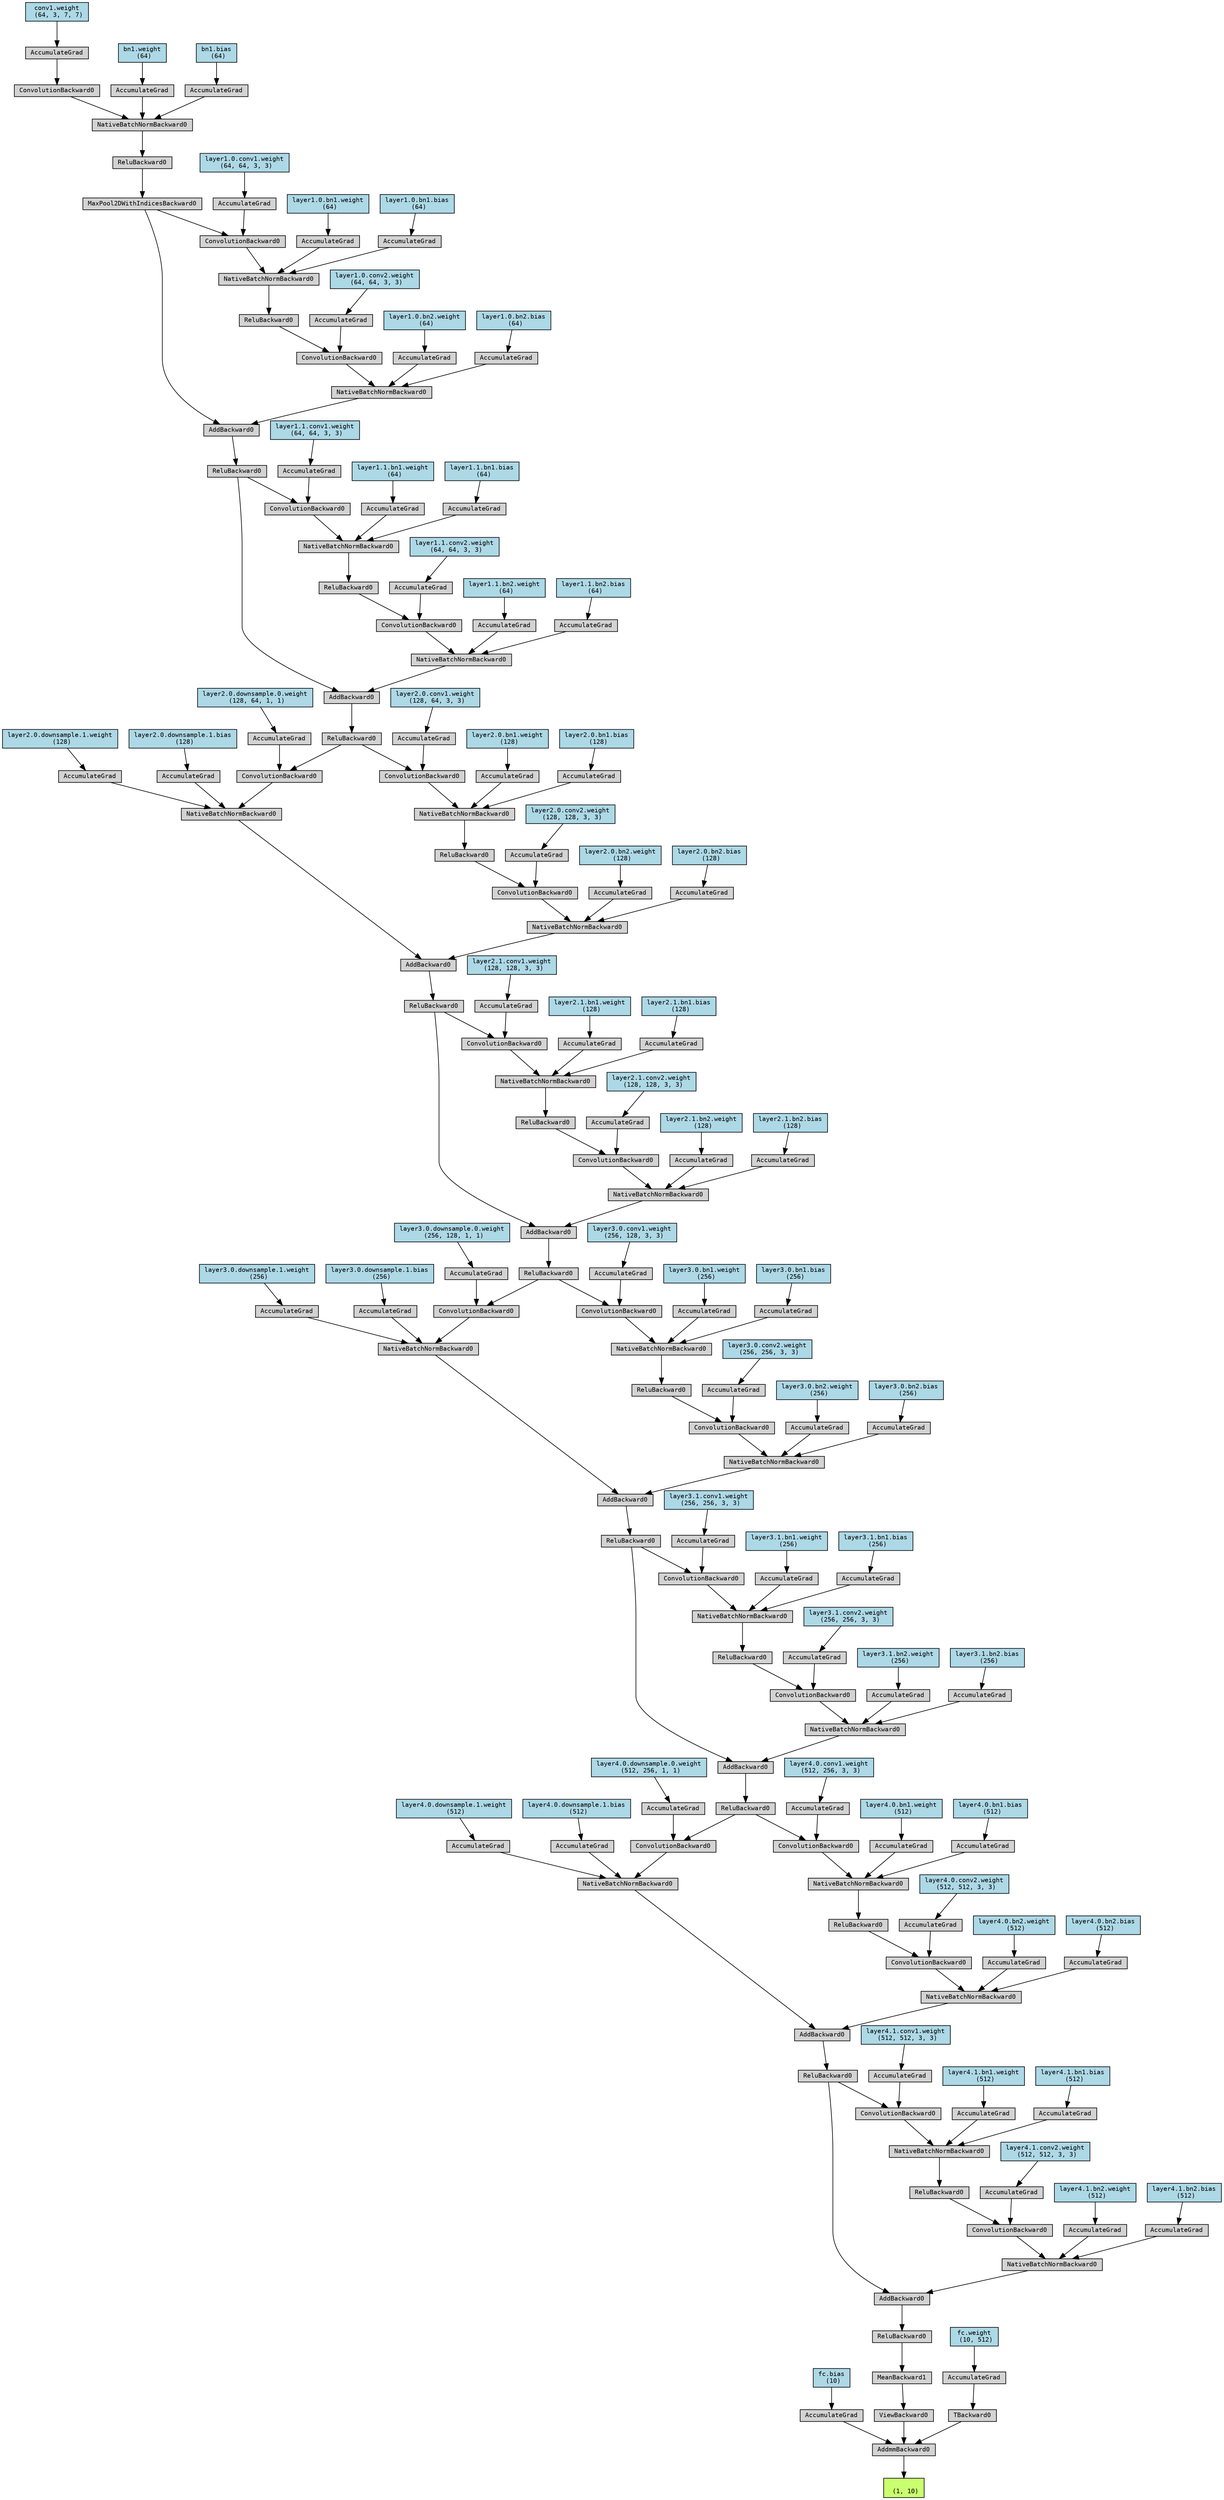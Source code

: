 digraph {
	graph [size="59.55,59.55"]
	node [align=left fontname=monospace fontsize=10 height=0.2 ranksep=0.1 shape=box style=filled]
	140641151682320 [label="
 (1, 10)" fillcolor=darkolivegreen1]
	140641151128848 [label=AddmmBackward0]
	140641151129712 -> 140641151128848
	140641151336368 [label="fc.bias
 (10)" fillcolor=lightblue]
	140641151336368 -> 140641151129712
	140641151129712 [label=AccumulateGrad]
	140641151131152 -> 140641151128848
	140641151131152 [label=ViewBackward0]
	140641151127696 -> 140641151131152
	140641151127696 [label=MeanBackward1]
	140641151128080 -> 140641151127696
	140641151128080 [label=ReluBackward0]
	140641151128368 -> 140641151128080
	140641151128368 [label=AddBackward0]
	140641151129616 -> 140641151128368
	140641151129616 [label=NativeBatchNormBackward0]
	140641151132208 -> 140641151129616
	140641151132208 [label=ConvolutionBackward0]
	140641151131536 -> 140641151132208
	140641151131536 [label=ReluBackward0]
	140641151132112 -> 140641151131536
	140641151132112 [label=NativeBatchNormBackward0]
	140641151127888 -> 140641151132112
	140641151127888 [label=ConvolutionBackward0]
	140641151130000 -> 140641151127888
	140641151130000 [label=ReluBackward0]
	140641151127120 -> 140641151130000
	140641151127120 [label=AddBackward0]
	140641151126928 -> 140641151127120
	140641151126928 [label=NativeBatchNormBackward0]
	140641151126640 -> 140641151126928
	140641151126640 [label=ConvolutionBackward0]
	140641151126256 -> 140641151126640
	140641151126256 [label=ReluBackward0]
	140641151125968 -> 140641151126256
	140641151125968 [label=NativeBatchNormBackward0]
	140641151125776 -> 140641151125968
	140641151125776 [label=ConvolutionBackward0]
	140641151125392 -> 140641151125776
	140641151125392 [label=ReluBackward0]
	140641151125200 -> 140641151125392
	140641151125200 [label=AddBackward0]
	140641151125104 -> 140641151125200
	140641151125104 [label=NativeBatchNormBackward0]
	140641151124960 -> 140641151125104
	140641151124960 [label=ConvolutionBackward0]
	140641151124768 -> 140641151124960
	140641151124768 [label=ReluBackward0]
	140641151124624 -> 140641151124768
	140641151124624 [label=NativeBatchNormBackward0]
	140641151124576 -> 140641151124624
	140641151124576 [label=ConvolutionBackward0]
	140641151125152 -> 140641151124576
	140641151125152 [label=ReluBackward0]
	140641210150256 -> 140641151125152
	140641210150256 [label=AddBackward0]
	140641210150064 -> 140641210150256
	140641210150064 [label=NativeBatchNormBackward0]
	140641210149776 -> 140641210150064
	140641210149776 [label=ConvolutionBackward0]
	140641210149392 -> 140641210149776
	140641210149392 [label=ReluBackward0]
	140641210149104 -> 140641210149392
	140641210149104 [label=NativeBatchNormBackward0]
	140641210148912 -> 140641210149104
	140641210148912 [label=ConvolutionBackward0]
	140641210148528 -> 140641210148912
	140641210148528 [label=ReluBackward0]
	140641210148240 -> 140641210148528
	140641210148240 [label=AddBackward0]
	140641210148048 -> 140641210148240
	140641210148048 [label=NativeBatchNormBackward0]
	140641210147760 -> 140641210148048
	140641210147760 [label=ConvolutionBackward0]
	140641210147376 -> 140641210147760
	140641210147376 [label=ReluBackward0]
	140641210147088 -> 140641210147376
	140641210147088 [label=NativeBatchNormBackward0]
	140641210146896 -> 140641210147088
	140641210146896 [label=ConvolutionBackward0]
	140641210148144 -> 140641210146896
	140641210148144 [label=ReluBackward0]
	140641210146320 -> 140641210148144
	140641210146320 [label=AddBackward0]
	140641210146128 -> 140641210146320
	140641210146128 [label=NativeBatchNormBackward0]
	140641210145840 -> 140641210146128
	140641210145840 [label=ConvolutionBackward0]
	140641210145456 -> 140641210145840
	140641210145456 [label=ReluBackward0]
	140641210145168 -> 140641210145456
	140641210145168 [label=NativeBatchNormBackward0]
	140641210144976 -> 140641210145168
	140641210144976 [label=ConvolutionBackward0]
	140641210144592 -> 140641210144976
	140641210144592 [label=ReluBackward0]
	140641210144304 -> 140641210144592
	140641210144304 [label=AddBackward0]
	140641210144112 -> 140641210144304
	140641210144112 [label=NativeBatchNormBackward0]
	140641210143824 -> 140641210144112
	140641210143824 [label=ConvolutionBackward0]
	140641210143440 -> 140641210143824
	140641210143440 [label=ReluBackward0]
	140641210143152 -> 140641210143440
	140641210143152 [label=NativeBatchNormBackward0]
	140641210142960 -> 140641210143152
	140641210142960 [label=ConvolutionBackward0]
	140641210144208 -> 140641210142960
	140641210144208 [label=ReluBackward0]
	140641210142384 -> 140641210144208
	140641210142384 [label=AddBackward0]
	140641210142192 -> 140641210142384
	140641210142192 [label=NativeBatchNormBackward0]
	140641210141904 -> 140641210142192
	140641210141904 [label=ConvolutionBackward0]
	140641210141520 -> 140641210141904
	140641210141520 [label=ReluBackward0]
	140641210141232 -> 140641210141520
	140641210141232 [label=NativeBatchNormBackward0]
	140641210141040 -> 140641210141232
	140641210141040 [label=ConvolutionBackward0]
	140641210142288 -> 140641210141040
	140641210142288 [label=MaxPool2DWithIndicesBackward0]
	140641210140464 -> 140641210142288
	140641210140464 [label=ReluBackward0]
	140641210140272 -> 140641210140464
	140641210140272 [label=NativeBatchNormBackward0]
	140641210140080 -> 140641210140272
	140641210140080 [label=ConvolutionBackward0]
	140641210139696 -> 140641210140080
	140641151084272 [label="conv1.weight
 (64, 3, 7, 7)" fillcolor=lightblue]
	140641151084272 -> 140641210139696
	140641210139696 [label=AccumulateGrad]
	140641210140176 -> 140641210140272
	140641151084176 [label="bn1.weight
 (64)" fillcolor=lightblue]
	140641151084176 -> 140641210140176
	140641210140176 [label=AccumulateGrad]
	140641210140848 -> 140641210140272
	140641151084080 [label="bn1.bias
 (64)" fillcolor=lightblue]
	140641151084080 -> 140641210140848
	140641210140848 [label=AccumulateGrad]
	140641210140656 -> 140641210141040
	140641151083696 [label="layer1.0.conv1.weight
 (64, 64, 3, 3)" fillcolor=lightblue]
	140641151083696 -> 140641210140656
	140641210140656 [label=AccumulateGrad]
	140641210141136 -> 140641210141232
	140641151083600 [label="layer1.0.bn1.weight
 (64)" fillcolor=lightblue]
	140641151083600 -> 140641210141136
	140641210141136 [label=AccumulateGrad]
	140641210141424 -> 140641210141232
	140641151083504 [label="layer1.0.bn1.bias
 (64)" fillcolor=lightblue]
	140641151083504 -> 140641210141424
	140641210141424 [label=AccumulateGrad]
	140641210141616 -> 140641210141904
	140641151083120 [label="layer1.0.conv2.weight
 (64, 64, 3, 3)" fillcolor=lightblue]
	140641151083120 -> 140641210141616
	140641210141616 [label=AccumulateGrad]
	140641210142000 -> 140641210142192
	140641151088208 [label="layer1.0.bn2.weight
 (64)" fillcolor=lightblue]
	140641151088208 -> 140641210142000
	140641210142000 [label=AccumulateGrad]
	140641210142096 -> 140641210142192
	140641151087824 [label="layer1.0.bn2.bias
 (64)" fillcolor=lightblue]
	140641151087824 -> 140641210142096
	140641210142096 [label=AccumulateGrad]
	140641210142288 -> 140641210142384
	140641210142576 -> 140641210142960
	140641151082832 [label="layer1.1.conv1.weight
 (64, 64, 3, 3)" fillcolor=lightblue]
	140641151082832 -> 140641210142576
	140641210142576 [label=AccumulateGrad]
	140641210143056 -> 140641210143152
	140641151082736 [label="layer1.1.bn1.weight
 (64)" fillcolor=lightblue]
	140641151082736 -> 140641210143056
	140641210143056 [label=AccumulateGrad]
	140641210143344 -> 140641210143152
	140641151082640 [label="layer1.1.bn1.bias
 (64)" fillcolor=lightblue]
	140641151082640 -> 140641210143344
	140641210143344 [label=AccumulateGrad]
	140641210143536 -> 140641210143824
	140641151082256 [label="layer1.1.conv2.weight
 (64, 64, 3, 3)" fillcolor=lightblue]
	140641151082256 -> 140641210143536
	140641210143536 [label=AccumulateGrad]
	140641210143920 -> 140641210144112
	140641151082160 [label="layer1.1.bn2.weight
 (64)" fillcolor=lightblue]
	140641151082160 -> 140641210143920
	140641210143920 [label=AccumulateGrad]
	140641210144016 -> 140641210144112
	140641151082064 [label="layer1.1.bn2.bias
 (64)" fillcolor=lightblue]
	140641151082064 -> 140641210144016
	140641210144016 [label=AccumulateGrad]
	140641210144208 -> 140641210144304
	140641210144688 -> 140641210144976
	140641151081104 [label="layer2.0.conv1.weight
 (128, 64, 3, 3)" fillcolor=lightblue]
	140641151081104 -> 140641210144688
	140641210144688 [label=AccumulateGrad]
	140641210145072 -> 140641210145168
	140641151081008 [label="layer2.0.bn1.weight
 (128)" fillcolor=lightblue]
	140641151081008 -> 140641210145072
	140641210145072 [label=AccumulateGrad]
	140641210145360 -> 140641210145168
	140641151080912 [label="layer2.0.bn1.bias
 (128)" fillcolor=lightblue]
	140641151080912 -> 140641210145360
	140641210145360 [label=AccumulateGrad]
	140641210145552 -> 140641210145840
	140641150750352 [label="layer2.0.conv2.weight
 (128, 128, 3, 3)" fillcolor=lightblue]
	140641150750352 -> 140641210145552
	140641210145552 [label=AccumulateGrad]
	140641210145936 -> 140641210146128
	140641150750256 [label="layer2.0.bn2.weight
 (128)" fillcolor=lightblue]
	140641150750256 -> 140641210145936
	140641210145936 [label=AccumulateGrad]
	140641210146032 -> 140641210146128
	140641150750160 [label="layer2.0.bn2.bias
 (128)" fillcolor=lightblue]
	140641150750160 -> 140641210146032
	140641210146032 [label=AccumulateGrad]
	140641210146224 -> 140641210146320
	140641210146224 [label=NativeBatchNormBackward0]
	140641210144784 -> 140641210146224
	140641210144784 [label=ConvolutionBackward0]
	140641210144592 -> 140641210144784
	140641210144496 -> 140641210144784
	140641151081680 [label="layer2.0.downsample.0.weight
 (128, 64, 1, 1)" fillcolor=lightblue]
	140641151081680 -> 140641210144496
	140641210144496 [label=AccumulateGrad]
	140641210145648 -> 140641210146224
	140641151081584 [label="layer2.0.downsample.1.weight
 (128)" fillcolor=lightblue]
	140641151081584 -> 140641210145648
	140641210145648 [label=AccumulateGrad]
	140641210145744 -> 140641210146224
	140641151081488 [label="layer2.0.downsample.1.bias
 (128)" fillcolor=lightblue]
	140641151081488 -> 140641210145744
	140641210145744 [label=AccumulateGrad]
	140641210146512 -> 140641210146896
	140641150749776 [label="layer2.1.conv1.weight
 (128, 128, 3, 3)" fillcolor=lightblue]
	140641150749776 -> 140641210146512
	140641210146512 [label=AccumulateGrad]
	140641210146992 -> 140641210147088
	140641150749680 [label="layer2.1.bn1.weight
 (128)" fillcolor=lightblue]
	140641150749680 -> 140641210146992
	140641210146992 [label=AccumulateGrad]
	140641210147280 -> 140641210147088
	140641150749584 [label="layer2.1.bn1.bias
 (128)" fillcolor=lightblue]
	140641150749584 -> 140641210147280
	140641210147280 [label=AccumulateGrad]
	140641210147472 -> 140641210147760
	140641150749200 [label="layer2.1.conv2.weight
 (128, 128, 3, 3)" fillcolor=lightblue]
	140641150749200 -> 140641210147472
	140641210147472 [label=AccumulateGrad]
	140641210147856 -> 140641210148048
	140641150749104 [label="layer2.1.bn2.weight
 (128)" fillcolor=lightblue]
	140641150749104 -> 140641210147856
	140641210147856 [label=AccumulateGrad]
	140641210147952 -> 140641210148048
	140641150749008 [label="layer2.1.bn2.bias
 (128)" fillcolor=lightblue]
	140641150749008 -> 140641210147952
	140641210147952 [label=AccumulateGrad]
	140641210148144 -> 140641210148240
	140641210148624 -> 140641210148912
	140641150748048 [label="layer3.0.conv1.weight
 (256, 128, 3, 3)" fillcolor=lightblue]
	140641150748048 -> 140641210148624
	140641210148624 [label=AccumulateGrad]
	140641210149008 -> 140641210149104
	140641150747952 [label="layer3.0.bn1.weight
 (256)" fillcolor=lightblue]
	140641150747952 -> 140641210149008
	140641210149008 [label=AccumulateGrad]
	140641210149296 -> 140641210149104
	140641150747856 [label="layer3.0.bn1.bias
 (256)" fillcolor=lightblue]
	140641150747856 -> 140641210149296
	140641210149296 [label=AccumulateGrad]
	140641210149488 -> 140641210149776
	140641150747472 [label="layer3.0.conv2.weight
 (256, 256, 3, 3)" fillcolor=lightblue]
	140641150747472 -> 140641210149488
	140641210149488 [label=AccumulateGrad]
	140641210149872 -> 140641210150064
	140641150747376 [label="layer3.0.bn2.weight
 (256)" fillcolor=lightblue]
	140641150747376 -> 140641210149872
	140641210149872 [label=AccumulateGrad]
	140641210149968 -> 140641210150064
	140641150747280 [label="layer3.0.bn2.bias
 (256)" fillcolor=lightblue]
	140641150747280 -> 140641210149968
	140641210149968 [label=AccumulateGrad]
	140641210150160 -> 140641210150256
	140641210150160 [label=NativeBatchNormBackward0]
	140641210148720 -> 140641210150160
	140641210148720 [label=ConvolutionBackward0]
	140641210148528 -> 140641210148720
	140641210148432 -> 140641210148720
	140641150748624 [label="layer3.0.downsample.0.weight
 (256, 128, 1, 1)" fillcolor=lightblue]
	140641150748624 -> 140641210148432
	140641210148432 [label=AccumulateGrad]
	140641210149584 -> 140641210150160
	140641150748528 [label="layer3.0.downsample.1.weight
 (256)" fillcolor=lightblue]
	140641150748528 -> 140641210149584
	140641210149584 [label=AccumulateGrad]
	140641210149680 -> 140641210150160
	140641150748432 [label="layer3.0.downsample.1.bias
 (256)" fillcolor=lightblue]
	140641150748432 -> 140641210149680
	140641210149680 [label=AccumulateGrad]
	140641210150448 -> 140641151124576
	140641150746896 [label="layer3.1.conv1.weight
 (256, 256, 3, 3)" fillcolor=lightblue]
	140641150746896 -> 140641210150448
	140641210150448 [label=AccumulateGrad]
	140641151124720 -> 140641151124624
	140641150746800 [label="layer3.1.bn1.weight
 (256)" fillcolor=lightblue]
	140641150746800 -> 140641151124720
	140641151124720 [label=AccumulateGrad]
	140641210152416 -> 140641151124624
	140641150746704 [label="layer3.1.bn1.bias
 (256)" fillcolor=lightblue]
	140641150746704 -> 140641210152416
	140641210152416 [label=AccumulateGrad]
	140641151124816 -> 140641151124960
	140641210039952 [label="layer3.1.conv2.weight
 (256, 256, 3, 3)" fillcolor=lightblue]
	140641210039952 -> 140641151124816
	140641151124816 [label=AccumulateGrad]
	140641151125008 -> 140641151125104
	140641210039856 [label="layer3.1.bn2.weight
 (256)" fillcolor=lightblue]
	140641210039856 -> 140641151125008
	140641151125008 [label=AccumulateGrad]
	140641151125056 -> 140641151125104
	140641210039760 [label="layer3.1.bn2.bias
 (256)" fillcolor=lightblue]
	140641210039760 -> 140641151125056
	140641151125056 [label=AccumulateGrad]
	140641151125152 -> 140641151125200
	140641151125488 -> 140641151125776
	140641210038800 [label="layer4.0.conv1.weight
 (512, 256, 3, 3)" fillcolor=lightblue]
	140641210038800 -> 140641151125488
	140641151125488 [label=AccumulateGrad]
	140641151125872 -> 140641151125968
	140641210038704 [label="layer4.0.bn1.weight
 (512)" fillcolor=lightblue]
	140641210038704 -> 140641151125872
	140641151125872 [label=AccumulateGrad]
	140641151126160 -> 140641151125968
	140641210038608 [label="layer4.0.bn1.bias
 (512)" fillcolor=lightblue]
	140641210038608 -> 140641151126160
	140641151126160 [label=AccumulateGrad]
	140641151126352 -> 140641151126640
	140641210038224 [label="layer4.0.conv2.weight
 (512, 512, 3, 3)" fillcolor=lightblue]
	140641210038224 -> 140641151126352
	140641151126352 [label=AccumulateGrad]
	140641151126736 -> 140641151126928
	140641210038128 [label="layer4.0.bn2.weight
 (512)" fillcolor=lightblue]
	140641210038128 -> 140641151126736
	140641151126736 [label=AccumulateGrad]
	140641151126832 -> 140641151126928
	140641210038032 [label="layer4.0.bn2.bias
 (512)" fillcolor=lightblue]
	140641210038032 -> 140641151126832
	140641151126832 [label=AccumulateGrad]
	140641151127024 -> 140641151127120
	140641151127024 [label=NativeBatchNormBackward0]
	140641151125584 -> 140641151127024
	140641151125584 [label=ConvolutionBackward0]
	140641151125392 -> 140641151125584
	140641151125296 -> 140641151125584
	140641210039376 [label="layer4.0.downsample.0.weight
 (512, 256, 1, 1)" fillcolor=lightblue]
	140641210039376 -> 140641151125296
	140641151125296 [label=AccumulateGrad]
	140641151126448 -> 140641151127024
	140641210039280 [label="layer4.0.downsample.1.weight
 (512)" fillcolor=lightblue]
	140641210039280 -> 140641151126448
	140641151126448 [label=AccumulateGrad]
	140641151126544 -> 140641151127024
	140641210039184 [label="layer4.0.downsample.1.bias
 (512)" fillcolor=lightblue]
	140641210039184 -> 140641151126544
	140641151126544 [label=AccumulateGrad]
	140641151127312 -> 140641151127888
	140641210037648 [label="layer4.1.conv1.weight
 (512, 512, 3, 3)" fillcolor=lightblue]
	140641210037648 -> 140641151127312
	140641151127312 [label=AccumulateGrad]
	140641151128656 -> 140641151132112
	140641210037552 [label="layer4.1.bn1.weight
 (512)" fillcolor=lightblue]
	140641210037552 -> 140641151128656
	140641151128656 [label=AccumulateGrad]
	140641151131824 -> 140641151132112
	140641210037456 [label="layer4.1.bn1.bias
 (512)" fillcolor=lightblue]
	140641210037456 -> 140641151131824
	140641151131824 [label=AccumulateGrad]
	140641151132496 -> 140641151132208
	140641210037072 [label="layer4.1.conv2.weight
 (512, 512, 3, 3)" fillcolor=lightblue]
	140641210037072 -> 140641151132496
	140641151132496 [label=AccumulateGrad]
	140641151130864 -> 140641151129616
	140641210036976 [label="layer4.1.bn2.weight
 (512)" fillcolor=lightblue]
	140641210036976 -> 140641151130864
	140641151130864 [label=AccumulateGrad]
	140641151130576 -> 140641151129616
	140641210036880 [label="layer4.1.bn2.bias
 (512)" fillcolor=lightblue]
	140641210036880 -> 140641151130576
	140641151130576 [label=AccumulateGrad]
	140641151130000 -> 140641151128368
	140641151130672 -> 140641151128848
	140641151130672 [label=TBackward0]
	140641151128272 -> 140641151130672
	140641210036592 [label="fc.weight
 (10, 512)" fillcolor=lightblue]
	140641210036592 -> 140641151128272
	140641151128272 [label=AccumulateGrad]
	140641151128848 -> 140641151682320
}
